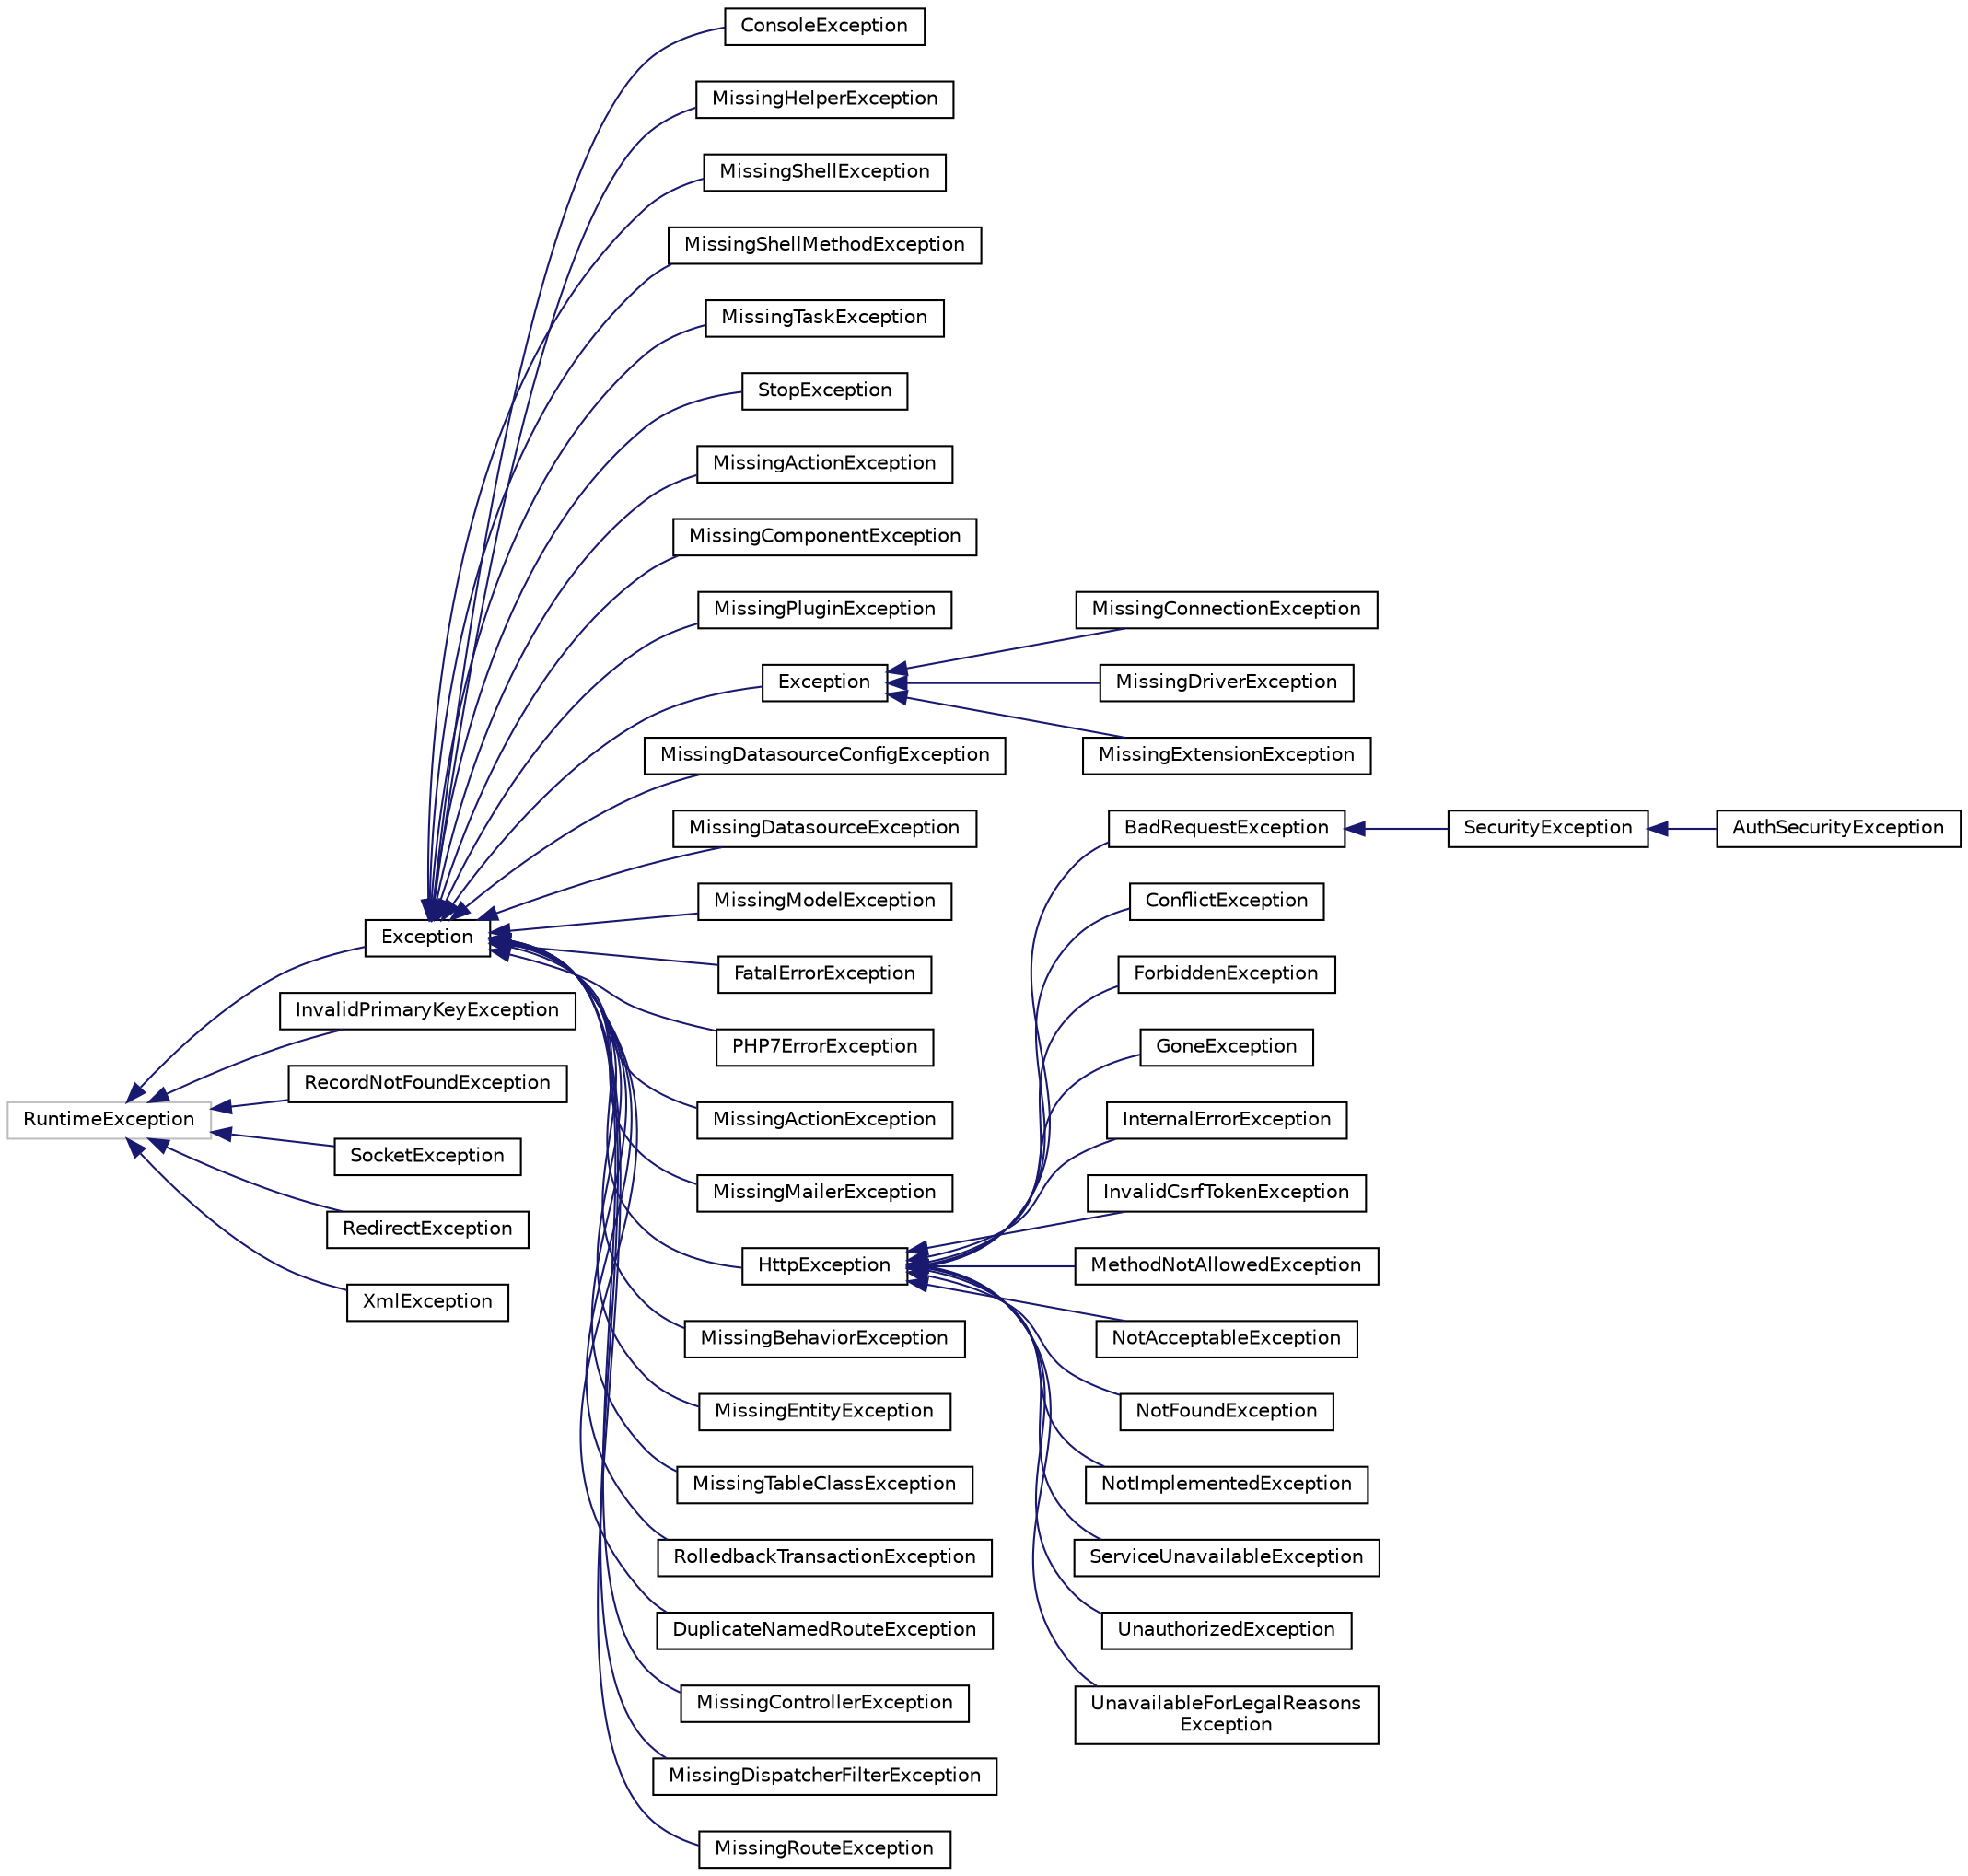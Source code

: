 digraph "Graphical Class Hierarchy"
{
  edge [fontname="Helvetica",fontsize="10",labelfontname="Helvetica",labelfontsize="10"];
  node [fontname="Helvetica",fontsize="10",shape=record];
  rankdir="LR";
  Node1 [label="RuntimeException",height=0.2,width=0.4,color="grey75", fillcolor="white", style="filled"];
  Node1 -> Node2 [dir="back",color="midnightblue",fontsize="10",style="solid",fontname="Helvetica"];
  Node2 [label="Exception",height=0.2,width=0.4,color="black", fillcolor="white", style="filled",URL="$class_cake_1_1_core_1_1_exception_1_1_exception.html"];
  Node2 -> Node3 [dir="back",color="midnightblue",fontsize="10",style="solid",fontname="Helvetica"];
  Node3 [label="ConsoleException",height=0.2,width=0.4,color="black", fillcolor="white", style="filled",URL="$class_cake_1_1_console_1_1_exception_1_1_console_exception.html"];
  Node2 -> Node4 [dir="back",color="midnightblue",fontsize="10",style="solid",fontname="Helvetica"];
  Node4 [label="MissingHelperException",height=0.2,width=0.4,color="black", fillcolor="white", style="filled",URL="$class_cake_1_1_console_1_1_exception_1_1_missing_helper_exception.html"];
  Node2 -> Node5 [dir="back",color="midnightblue",fontsize="10",style="solid",fontname="Helvetica"];
  Node5 [label="MissingShellException",height=0.2,width=0.4,color="black", fillcolor="white", style="filled",URL="$class_cake_1_1_console_1_1_exception_1_1_missing_shell_exception.html"];
  Node2 -> Node6 [dir="back",color="midnightblue",fontsize="10",style="solid",fontname="Helvetica"];
  Node6 [label="MissingShellMethodException",height=0.2,width=0.4,color="black", fillcolor="white", style="filled",URL="$class_cake_1_1_console_1_1_exception_1_1_missing_shell_method_exception.html"];
  Node2 -> Node7 [dir="back",color="midnightblue",fontsize="10",style="solid",fontname="Helvetica"];
  Node7 [label="MissingTaskException",height=0.2,width=0.4,color="black", fillcolor="white", style="filled",URL="$class_cake_1_1_console_1_1_exception_1_1_missing_task_exception.html"];
  Node2 -> Node8 [dir="back",color="midnightblue",fontsize="10",style="solid",fontname="Helvetica"];
  Node8 [label="StopException",height=0.2,width=0.4,color="black", fillcolor="white", style="filled",URL="$class_cake_1_1_console_1_1_exception_1_1_stop_exception.html"];
  Node2 -> Node9 [dir="back",color="midnightblue",fontsize="10",style="solid",fontname="Helvetica"];
  Node9 [label="MissingActionException",height=0.2,width=0.4,color="black", fillcolor="white", style="filled",URL="$class_cake_1_1_controller_1_1_exception_1_1_missing_action_exception.html"];
  Node2 -> Node10 [dir="back",color="midnightblue",fontsize="10",style="solid",fontname="Helvetica"];
  Node10 [label="MissingComponentException",height=0.2,width=0.4,color="black", fillcolor="white", style="filled",URL="$class_cake_1_1_controller_1_1_exception_1_1_missing_component_exception.html"];
  Node2 -> Node11 [dir="back",color="midnightblue",fontsize="10",style="solid",fontname="Helvetica"];
  Node11 [label="MissingPluginException",height=0.2,width=0.4,color="black", fillcolor="white", style="filled",URL="$class_cake_1_1_core_1_1_exception_1_1_missing_plugin_exception.html"];
  Node2 -> Node12 [dir="back",color="midnightblue",fontsize="10",style="solid",fontname="Helvetica"];
  Node12 [label="Exception",height=0.2,width=0.4,color="black", fillcolor="white", style="filled",URL="$class_cake_1_1_database_1_1_exception.html"];
  Node12 -> Node13 [dir="back",color="midnightblue",fontsize="10",style="solid",fontname="Helvetica"];
  Node13 [label="MissingConnectionException",height=0.2,width=0.4,color="black", fillcolor="white", style="filled",URL="$class_cake_1_1_database_1_1_exception_1_1_missing_connection_exception.html"];
  Node12 -> Node14 [dir="back",color="midnightblue",fontsize="10",style="solid",fontname="Helvetica"];
  Node14 [label="MissingDriverException",height=0.2,width=0.4,color="black", fillcolor="white", style="filled",URL="$class_cake_1_1_database_1_1_exception_1_1_missing_driver_exception.html"];
  Node12 -> Node15 [dir="back",color="midnightblue",fontsize="10",style="solid",fontname="Helvetica"];
  Node15 [label="MissingExtensionException",height=0.2,width=0.4,color="black", fillcolor="white", style="filled",URL="$class_cake_1_1_database_1_1_exception_1_1_missing_extension_exception.html"];
  Node2 -> Node16 [dir="back",color="midnightblue",fontsize="10",style="solid",fontname="Helvetica"];
  Node16 [label="MissingDatasourceConfigException",height=0.2,width=0.4,color="black", fillcolor="white", style="filled",URL="$class_cake_1_1_datasource_1_1_exception_1_1_missing_datasource_config_exception.html"];
  Node2 -> Node17 [dir="back",color="midnightblue",fontsize="10",style="solid",fontname="Helvetica"];
  Node17 [label="MissingDatasourceException",height=0.2,width=0.4,color="black", fillcolor="white", style="filled",URL="$class_cake_1_1_datasource_1_1_exception_1_1_missing_datasource_exception.html"];
  Node2 -> Node18 [dir="back",color="midnightblue",fontsize="10",style="solid",fontname="Helvetica"];
  Node18 [label="MissingModelException",height=0.2,width=0.4,color="black", fillcolor="white", style="filled",URL="$class_cake_1_1_datasource_1_1_exception_1_1_missing_model_exception.html"];
  Node2 -> Node19 [dir="back",color="midnightblue",fontsize="10",style="solid",fontname="Helvetica"];
  Node19 [label="FatalErrorException",height=0.2,width=0.4,color="black", fillcolor="white", style="filled",URL="$class_cake_1_1_error_1_1_fatal_error_exception.html"];
  Node2 -> Node20 [dir="back",color="midnightblue",fontsize="10",style="solid",fontname="Helvetica"];
  Node20 [label="PHP7ErrorException",height=0.2,width=0.4,color="black", fillcolor="white", style="filled",URL="$class_cake_1_1_error_1_1_p_h_p7_error_exception.html"];
  Node2 -> Node21 [dir="back",color="midnightblue",fontsize="10",style="solid",fontname="Helvetica"];
  Node21 [label="MissingActionException",height=0.2,width=0.4,color="black", fillcolor="white", style="filled",URL="$class_cake_1_1_mailer_1_1_exception_1_1_missing_action_exception.html"];
  Node2 -> Node22 [dir="back",color="midnightblue",fontsize="10",style="solid",fontname="Helvetica"];
  Node22 [label="MissingMailerException",height=0.2,width=0.4,color="black", fillcolor="white", style="filled",URL="$class_cake_1_1_mailer_1_1_exception_1_1_missing_mailer_exception.html"];
  Node2 -> Node23 [dir="back",color="midnightblue",fontsize="10",style="solid",fontname="Helvetica"];
  Node23 [label="HttpException",height=0.2,width=0.4,color="black", fillcolor="white", style="filled",URL="$class_cake_1_1_network_1_1_exception_1_1_http_exception.html"];
  Node23 -> Node24 [dir="back",color="midnightblue",fontsize="10",style="solid",fontname="Helvetica"];
  Node24 [label="BadRequestException",height=0.2,width=0.4,color="black", fillcolor="white", style="filled",URL="$class_cake_1_1_network_1_1_exception_1_1_bad_request_exception.html"];
  Node24 -> Node25 [dir="back",color="midnightblue",fontsize="10",style="solid",fontname="Helvetica"];
  Node25 [label="SecurityException",height=0.2,width=0.4,color="black", fillcolor="white", style="filled",URL="$class_cake_1_1_controller_1_1_exception_1_1_security_exception.html"];
  Node25 -> Node26 [dir="back",color="midnightblue",fontsize="10",style="solid",fontname="Helvetica"];
  Node26 [label="AuthSecurityException",height=0.2,width=0.4,color="black", fillcolor="white", style="filled",URL="$class_cake_1_1_controller_1_1_exception_1_1_auth_security_exception.html"];
  Node23 -> Node27 [dir="back",color="midnightblue",fontsize="10",style="solid",fontname="Helvetica"];
  Node27 [label="ConflictException",height=0.2,width=0.4,color="black", fillcolor="white", style="filled",URL="$class_cake_1_1_network_1_1_exception_1_1_conflict_exception.html"];
  Node23 -> Node28 [dir="back",color="midnightblue",fontsize="10",style="solid",fontname="Helvetica"];
  Node28 [label="ForbiddenException",height=0.2,width=0.4,color="black", fillcolor="white", style="filled",URL="$class_cake_1_1_network_1_1_exception_1_1_forbidden_exception.html"];
  Node23 -> Node29 [dir="back",color="midnightblue",fontsize="10",style="solid",fontname="Helvetica"];
  Node29 [label="GoneException",height=0.2,width=0.4,color="black", fillcolor="white", style="filled",URL="$class_cake_1_1_network_1_1_exception_1_1_gone_exception.html"];
  Node23 -> Node30 [dir="back",color="midnightblue",fontsize="10",style="solid",fontname="Helvetica"];
  Node30 [label="InternalErrorException",height=0.2,width=0.4,color="black", fillcolor="white", style="filled",URL="$class_cake_1_1_network_1_1_exception_1_1_internal_error_exception.html"];
  Node23 -> Node31 [dir="back",color="midnightblue",fontsize="10",style="solid",fontname="Helvetica"];
  Node31 [label="InvalidCsrfTokenException",height=0.2,width=0.4,color="black", fillcolor="white", style="filled",URL="$class_cake_1_1_network_1_1_exception_1_1_invalid_csrf_token_exception.html"];
  Node23 -> Node32 [dir="back",color="midnightblue",fontsize="10",style="solid",fontname="Helvetica"];
  Node32 [label="MethodNotAllowedException",height=0.2,width=0.4,color="black", fillcolor="white", style="filled",URL="$class_cake_1_1_network_1_1_exception_1_1_method_not_allowed_exception.html"];
  Node23 -> Node33 [dir="back",color="midnightblue",fontsize="10",style="solid",fontname="Helvetica"];
  Node33 [label="NotAcceptableException",height=0.2,width=0.4,color="black", fillcolor="white", style="filled",URL="$class_cake_1_1_network_1_1_exception_1_1_not_acceptable_exception.html"];
  Node23 -> Node34 [dir="back",color="midnightblue",fontsize="10",style="solid",fontname="Helvetica"];
  Node34 [label="NotFoundException",height=0.2,width=0.4,color="black", fillcolor="white", style="filled",URL="$class_cake_1_1_network_1_1_exception_1_1_not_found_exception.html"];
  Node23 -> Node35 [dir="back",color="midnightblue",fontsize="10",style="solid",fontname="Helvetica"];
  Node35 [label="NotImplementedException",height=0.2,width=0.4,color="black", fillcolor="white", style="filled",URL="$class_cake_1_1_network_1_1_exception_1_1_not_implemented_exception.html"];
  Node23 -> Node36 [dir="back",color="midnightblue",fontsize="10",style="solid",fontname="Helvetica"];
  Node36 [label="ServiceUnavailableException",height=0.2,width=0.4,color="black", fillcolor="white", style="filled",URL="$class_cake_1_1_network_1_1_exception_1_1_service_unavailable_exception.html"];
  Node23 -> Node37 [dir="back",color="midnightblue",fontsize="10",style="solid",fontname="Helvetica"];
  Node37 [label="UnauthorizedException",height=0.2,width=0.4,color="black", fillcolor="white", style="filled",URL="$class_cake_1_1_network_1_1_exception_1_1_unauthorized_exception.html"];
  Node23 -> Node38 [dir="back",color="midnightblue",fontsize="10",style="solid",fontname="Helvetica"];
  Node38 [label="UnavailableForLegalReasons\lException",height=0.2,width=0.4,color="black", fillcolor="white", style="filled",URL="$class_cake_1_1_network_1_1_exception_1_1_unavailable_for_legal_reasons_exception.html"];
  Node2 -> Node39 [dir="back",color="midnightblue",fontsize="10",style="solid",fontname="Helvetica"];
  Node39 [label="MissingBehaviorException",height=0.2,width=0.4,color="black", fillcolor="white", style="filled",URL="$class_cake_1_1_o_r_m_1_1_exception_1_1_missing_behavior_exception.html"];
  Node2 -> Node40 [dir="back",color="midnightblue",fontsize="10",style="solid",fontname="Helvetica"];
  Node40 [label="MissingEntityException",height=0.2,width=0.4,color="black", fillcolor="white", style="filled",URL="$class_cake_1_1_o_r_m_1_1_exception_1_1_missing_entity_exception.html"];
  Node2 -> Node41 [dir="back",color="midnightblue",fontsize="10",style="solid",fontname="Helvetica"];
  Node41 [label="MissingTableClassException",height=0.2,width=0.4,color="black", fillcolor="white", style="filled",URL="$class_cake_1_1_o_r_m_1_1_exception_1_1_missing_table_class_exception.html"];
  Node2 -> Node42 [dir="back",color="midnightblue",fontsize="10",style="solid",fontname="Helvetica"];
  Node42 [label="RolledbackTransactionException",height=0.2,width=0.4,color="black", fillcolor="white", style="filled",URL="$class_cake_1_1_o_r_m_1_1_exception_1_1_rolledback_transaction_exception.html"];
  Node2 -> Node43 [dir="back",color="midnightblue",fontsize="10",style="solid",fontname="Helvetica"];
  Node43 [label="DuplicateNamedRouteException",height=0.2,width=0.4,color="black", fillcolor="white", style="filled",URL="$class_cake_1_1_routing_1_1_exception_1_1_duplicate_named_route_exception.html"];
  Node2 -> Node44 [dir="back",color="midnightblue",fontsize="10",style="solid",fontname="Helvetica"];
  Node44 [label="MissingControllerException",height=0.2,width=0.4,color="black", fillcolor="white", style="filled",URL="$class_cake_1_1_routing_1_1_exception_1_1_missing_controller_exception.html"];
  Node2 -> Node45 [dir="back",color="midnightblue",fontsize="10",style="solid",fontname="Helvetica"];
  Node45 [label="MissingDispatcherFilterException",height=0.2,width=0.4,color="black", fillcolor="white", style="filled",URL="$class_cake_1_1_routing_1_1_exception_1_1_missing_dispatcher_filter_exception.html"];
  Node2 -> Node46 [dir="back",color="midnightblue",fontsize="10",style="solid",fontname="Helvetica"];
  Node46 [label="MissingRouteException",height=0.2,width=0.4,color="black", fillcolor="white", style="filled",URL="$class_cake_1_1_routing_1_1_exception_1_1_missing_route_exception.html"];
  Node1 -> Node47 [dir="back",color="midnightblue",fontsize="10",style="solid",fontname="Helvetica"];
  Node47 [label="InvalidPrimaryKeyException",height=0.2,width=0.4,color="black", fillcolor="white", style="filled",URL="$class_cake_1_1_datasource_1_1_exception_1_1_invalid_primary_key_exception.html"];
  Node1 -> Node48 [dir="back",color="midnightblue",fontsize="10",style="solid",fontname="Helvetica"];
  Node48 [label="RecordNotFoundException",height=0.2,width=0.4,color="black", fillcolor="white", style="filled",URL="$class_cake_1_1_datasource_1_1_exception_1_1_record_not_found_exception.html"];
  Node1 -> Node49 [dir="back",color="midnightblue",fontsize="10",style="solid",fontname="Helvetica"];
  Node49 [label="SocketException",height=0.2,width=0.4,color="black", fillcolor="white", style="filled",URL="$class_cake_1_1_network_1_1_exception_1_1_socket_exception.html"];
  Node1 -> Node50 [dir="back",color="midnightblue",fontsize="10",style="solid",fontname="Helvetica"];
  Node50 [label="RedirectException",height=0.2,width=0.4,color="black", fillcolor="white", style="filled",URL="$class_cake_1_1_routing_1_1_exception_1_1_redirect_exception.html"];
  Node1 -> Node51 [dir="back",color="midnightblue",fontsize="10",style="solid",fontname="Helvetica"];
  Node51 [label="XmlException",height=0.2,width=0.4,color="black", fillcolor="white", style="filled",URL="$class_cake_1_1_utility_1_1_exception_1_1_xml_exception.html"];
}
